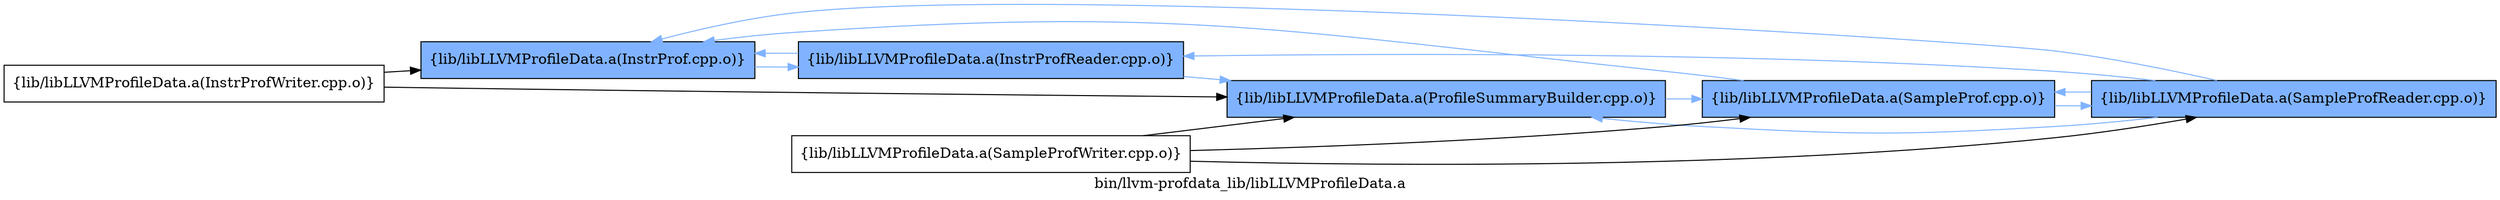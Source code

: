 digraph "bin/llvm-profdata_lib/libLLVMProfileData.a" {
	label="bin/llvm-profdata_lib/libLLVMProfileData.a";
	rankdir=LR;
	{ rank=same; Node0x55ca42e8b908;  }
	{ rank=same; Node0x55ca42e8b188;  }
	{ rank=same; Node0x55ca42e8ac38;  }
	{ rank=same; Node0x55ca42e89a18;  }

	Node0x55ca42e8b908 [shape=record,shape=box,group=1,style=filled,fillcolor="0.600000 0.5 1",label="{lib/libLLVMProfileData.a(InstrProf.cpp.o)}"];
	Node0x55ca42e8b908 -> Node0x55ca42e8b188[color="0.600000 0.5 1"];
	Node0x55ca42e8b188 [shape=record,shape=box,group=1,style=filled,fillcolor="0.600000 0.5 1",label="{lib/libLLVMProfileData.a(InstrProfReader.cpp.o)}"];
	Node0x55ca42e8b188 -> Node0x55ca42e8b908[color="0.600000 0.5 1"];
	Node0x55ca42e8b188 -> Node0x55ca42e8ac38[color="0.600000 0.5 1"];
	Node0x55ca42e8b1d8 [shape=record,shape=box,group=0,label="{lib/libLLVMProfileData.a(InstrProfWriter.cpp.o)}"];
	Node0x55ca42e8b1d8 -> Node0x55ca42e8b908;
	Node0x55ca42e8b1d8 -> Node0x55ca42e8ac38;
	Node0x55ca42e8ac38 [shape=record,shape=box,group=1,style=filled,fillcolor="0.600000 0.5 1",label="{lib/libLLVMProfileData.a(ProfileSummaryBuilder.cpp.o)}"];
	Node0x55ca42e8ac38 -> Node0x55ca42e89a18[color="0.600000 0.5 1"];
	Node0x55ca42e89a18 [shape=record,shape=box,group=1,style=filled,fillcolor="0.600000 0.5 1",label="{lib/libLLVMProfileData.a(SampleProf.cpp.o)}"];
	Node0x55ca42e89a18 -> Node0x55ca42e8b908[color="0.600000 0.5 1"];
	Node0x55ca42e89a18 -> Node0x55ca42e89338[color="0.600000 0.5 1"];
	Node0x55ca42e89338 [shape=record,shape=box,group=1,style=filled,fillcolor="0.600000 0.5 1",label="{lib/libLLVMProfileData.a(SampleProfReader.cpp.o)}"];
	Node0x55ca42e89338 -> Node0x55ca42e8b908[color="0.600000 0.5 1"];
	Node0x55ca42e89338 -> Node0x55ca42e8b188[color="0.600000 0.5 1"];
	Node0x55ca42e89338 -> Node0x55ca42e8ac38[color="0.600000 0.5 1"];
	Node0x55ca42e89338 -> Node0x55ca42e89a18[color="0.600000 0.5 1"];
	Node0x55ca42e896a8 [shape=record,shape=box,group=0,label="{lib/libLLVMProfileData.a(SampleProfWriter.cpp.o)}"];
	Node0x55ca42e896a8 -> Node0x55ca42e8ac38;
	Node0x55ca42e896a8 -> Node0x55ca42e89a18;
	Node0x55ca42e896a8 -> Node0x55ca42e89338;
}
